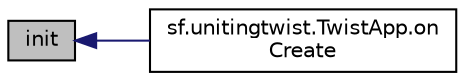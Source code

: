 digraph "init"
{
  edge [fontname="Helvetica",fontsize="10",labelfontname="Helvetica",labelfontsize="10"];
  node [fontname="Helvetica",fontsize="10",shape=record];
  rankdir="LR";
  Node13 [label="init",height=0.2,width=0.4,color="black", fillcolor="grey75", style="filled", fontcolor="black"];
  Node13 -> Node14 [dir="back",color="midnightblue",fontsize="10",style="solid",fontname="Helvetica"];
  Node14 [label="sf.unitingtwist.TwistApp.on\lCreate",height=0.2,width=0.4,color="black", fillcolor="white", style="filled",URL="$classsf_1_1unitingtwist_1_1_twist_app.html#a664c1cf87598f75d568f4275bd61e074"];
}
